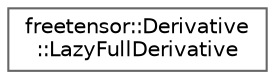 digraph "Graphical Class Hierarchy"
{
 // LATEX_PDF_SIZE
  bgcolor="transparent";
  edge [fontname=Helvetica,fontsize=10,labelfontname=Helvetica,labelfontsize=10];
  node [fontname=Helvetica,fontsize=10,shape=box,height=0.2,width=0.4];
  rankdir="LR";
  Node0 [label="freetensor::Derivative\l::LazyFullDerivative",height=0.2,width=0.4,color="grey40", fillcolor="white", style="filled",URL="$classfreetensor_1_1Derivative_1_1LazyFullDerivative.html",tooltip=" "];
}
